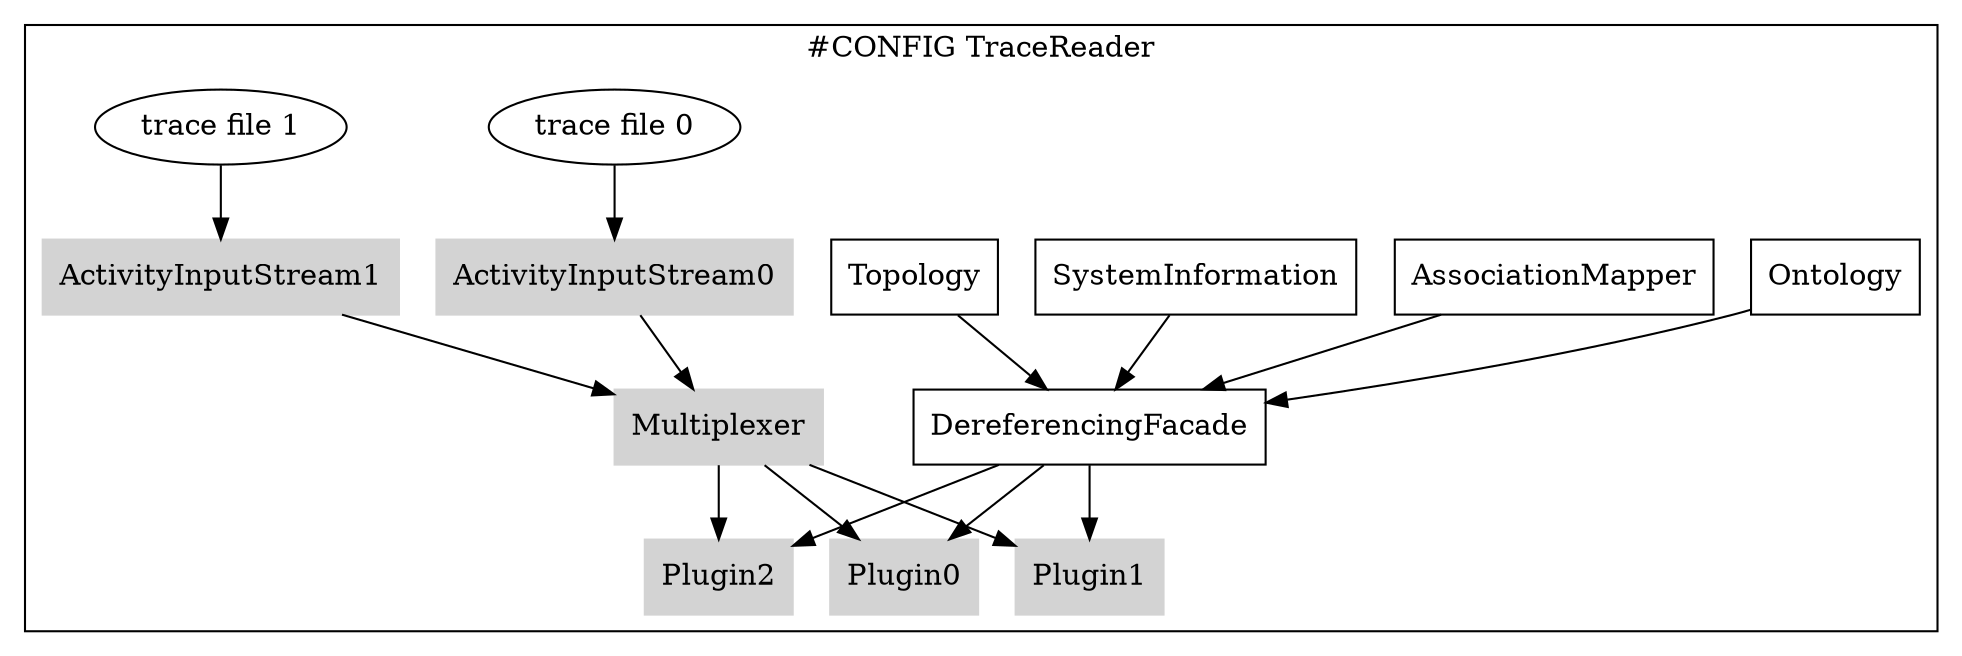 strict digraph G {
	compound=true;
	node [shape=box];

	subgraph cluster_0 {
		label="#CONFIG TraceReader";
		color=black;
		process_multiplexer[label="Multiplexer" style=filled color=lightgrey];
		process_ontology[label="Ontology"];
		process_association_mapper[label="AssociationMapper"];
		process_system_information[label="SystemInformation"];
		process_topology[label="Topology"];
		process_facade[label="DereferencingFacade"];
		process_input_stream_0[label="ActivityInputStream0" style=filled color=lightgrey];
		process_input_stream_1[label="ActivityInputStream1" style=filled color=lightgrey];
		process_input_file_0[label="trace file 0" shape=ellipse]
		process_input_file_1[label="trace file 1" shape=ellipse]

		process_plugin_0[label="Plugin0" style=filled color=lightgrey];
		process_plugin_1[label="Plugin1" style=filled color=lightgrey];
		process_plugin_2[label="Plugin2" style=filled color=lightgrey];

		process_ontology -> process_facade;
		process_association_mapper -> process_facade;
		process_system_information -> process_facade;
		process_topology -> process_facade;
		process_facade -> process_plugin_0;
		process_facade -> process_plugin_1;
		process_facade -> process_plugin_2;
		process_multiplexer -> process_plugin_0;
		process_multiplexer -> process_plugin_1;
		process_multiplexer -> process_plugin_2;
		process_input_file_0 -> process_input_stream_0 -> process_multiplexer;
		process_input_file_1 -> process_input_stream_1 -> process_multiplexer;
	}
}

